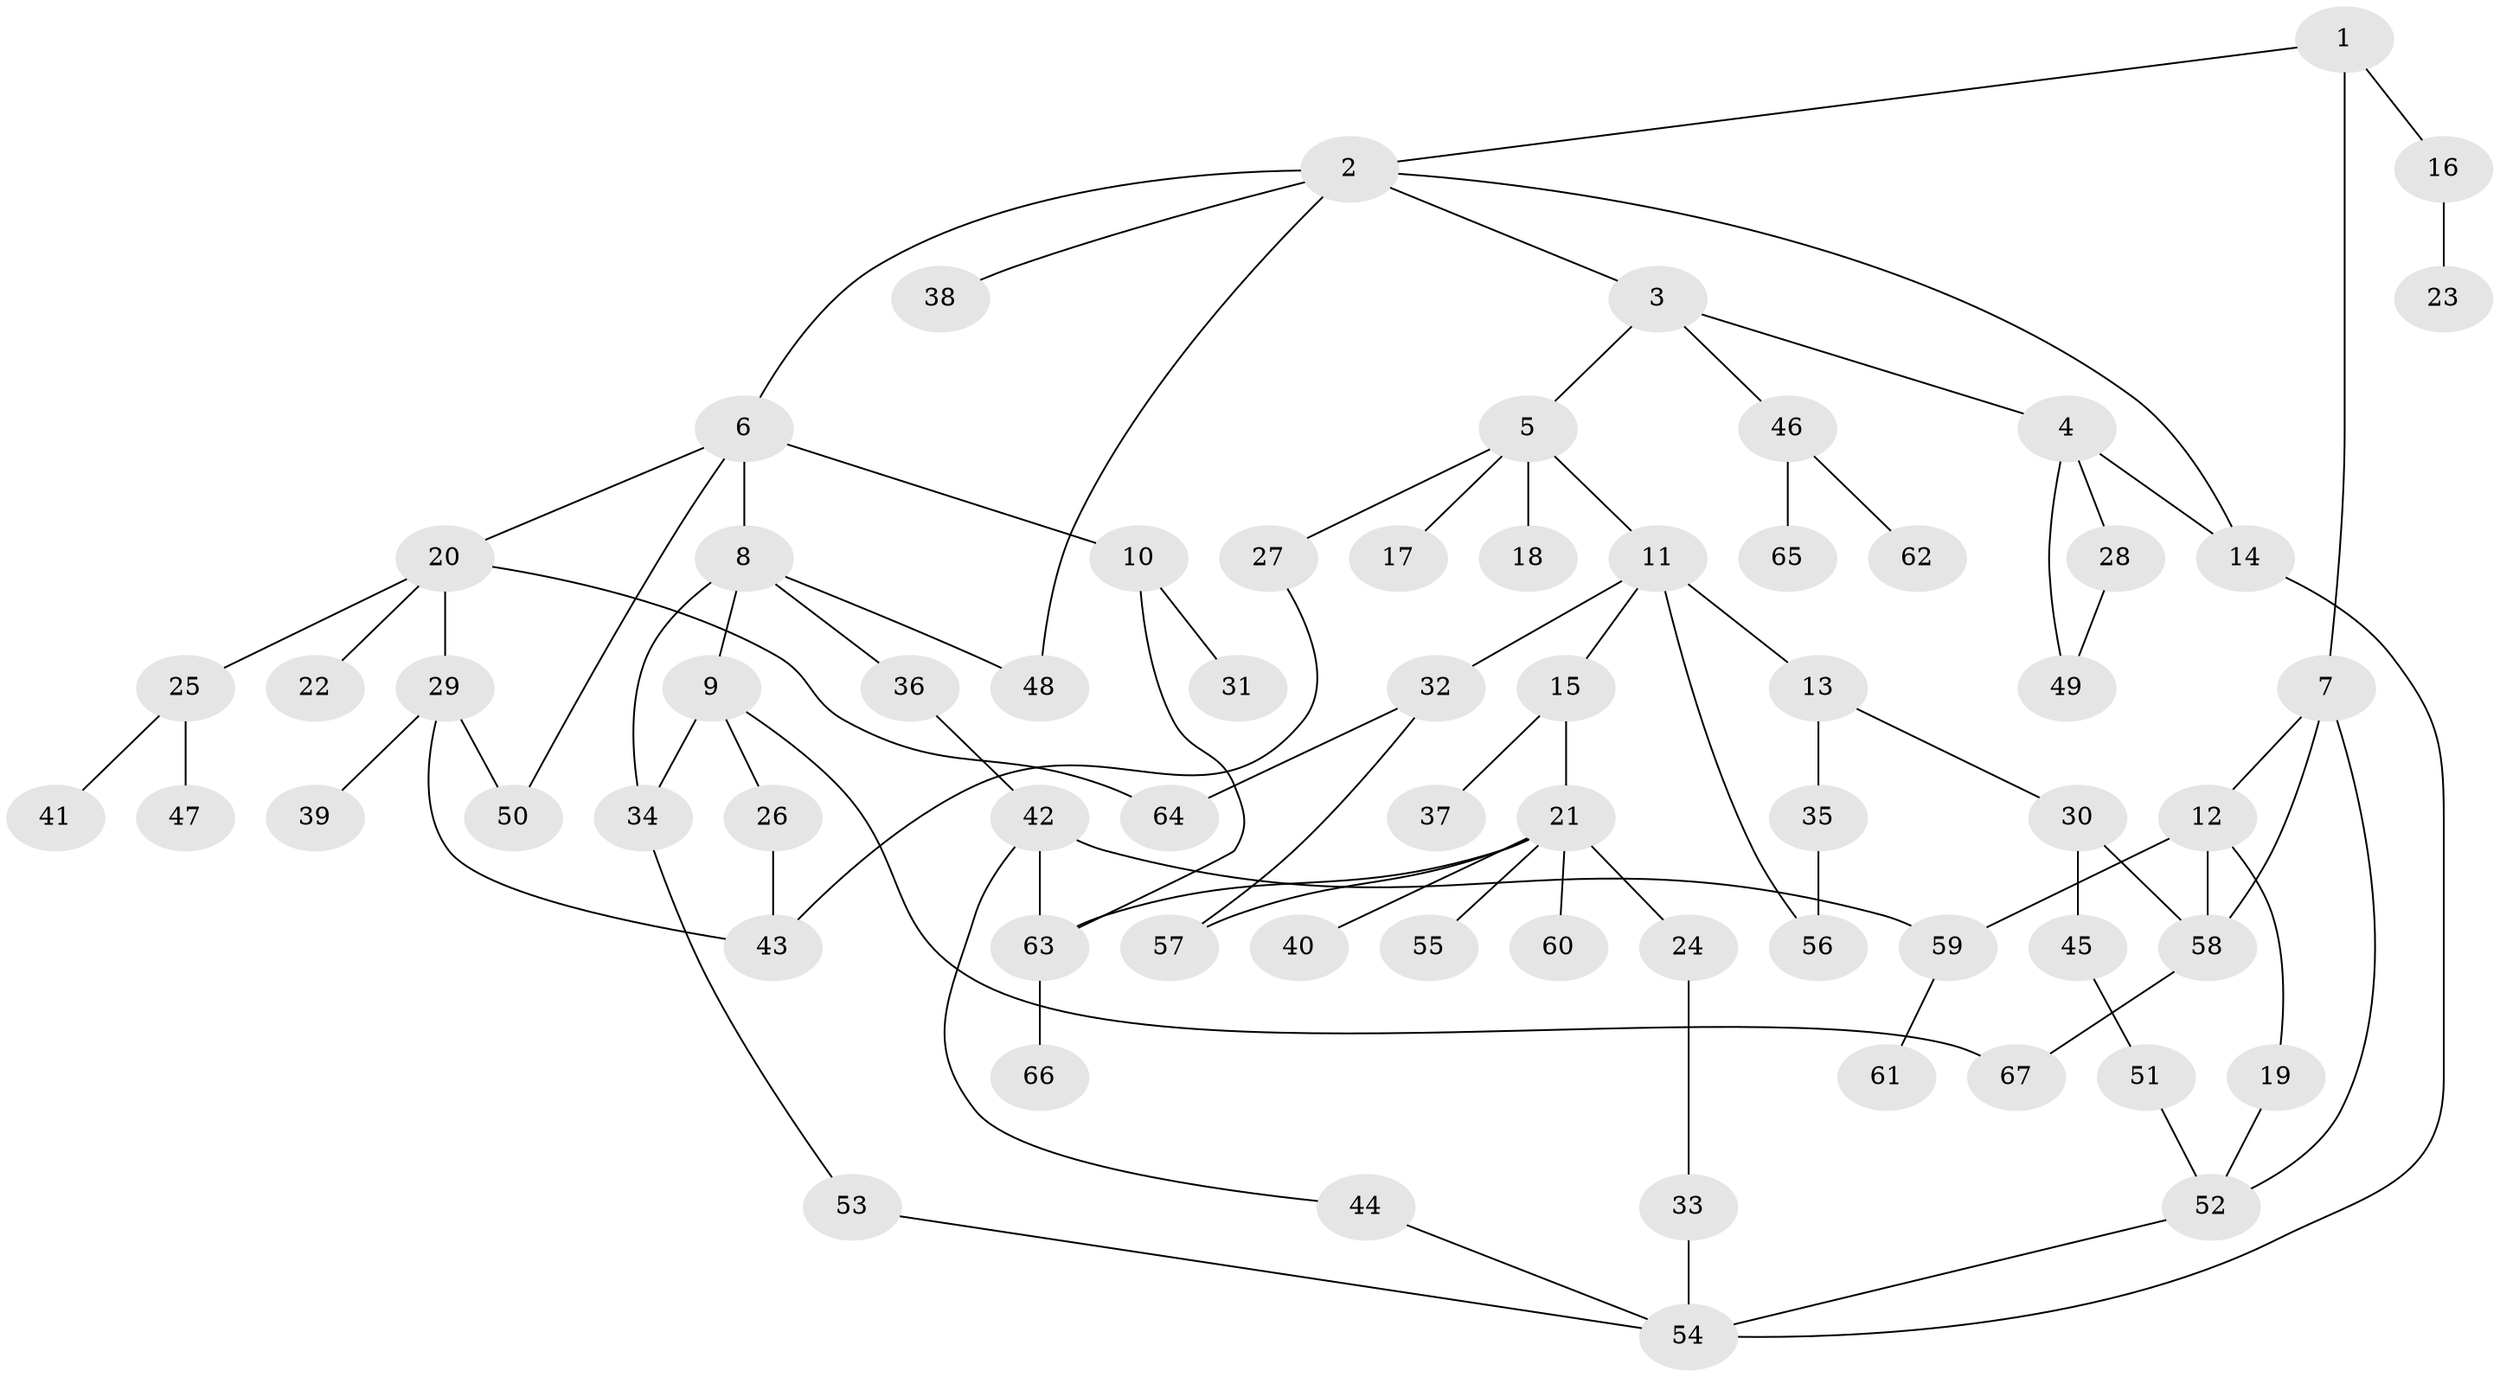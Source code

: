 // Generated by graph-tools (version 1.1) at 2025/42/03/09/25 04:42:12]
// undirected, 67 vertices, 88 edges
graph export_dot {
graph [start="1"]
  node [color=gray90,style=filled];
  1;
  2;
  3;
  4;
  5;
  6;
  7;
  8;
  9;
  10;
  11;
  12;
  13;
  14;
  15;
  16;
  17;
  18;
  19;
  20;
  21;
  22;
  23;
  24;
  25;
  26;
  27;
  28;
  29;
  30;
  31;
  32;
  33;
  34;
  35;
  36;
  37;
  38;
  39;
  40;
  41;
  42;
  43;
  44;
  45;
  46;
  47;
  48;
  49;
  50;
  51;
  52;
  53;
  54;
  55;
  56;
  57;
  58;
  59;
  60;
  61;
  62;
  63;
  64;
  65;
  66;
  67;
  1 -- 2;
  1 -- 7;
  1 -- 16;
  2 -- 3;
  2 -- 6;
  2 -- 14;
  2 -- 38;
  2 -- 48;
  3 -- 4;
  3 -- 5;
  3 -- 46;
  4 -- 28;
  4 -- 49;
  4 -- 14;
  5 -- 11;
  5 -- 17;
  5 -- 18;
  5 -- 27;
  6 -- 8;
  6 -- 10;
  6 -- 20;
  6 -- 50;
  7 -- 12;
  7 -- 52;
  7 -- 58;
  8 -- 9;
  8 -- 34;
  8 -- 36;
  8 -- 48;
  9 -- 26;
  9 -- 34;
  9 -- 67;
  10 -- 31;
  10 -- 63;
  11 -- 13;
  11 -- 15;
  11 -- 32;
  11 -- 56;
  12 -- 19;
  12 -- 58;
  12 -- 59;
  13 -- 30;
  13 -- 35;
  14 -- 54;
  15 -- 21;
  15 -- 37;
  16 -- 23;
  19 -- 52;
  20 -- 22;
  20 -- 25;
  20 -- 29;
  20 -- 64;
  21 -- 24;
  21 -- 40;
  21 -- 55;
  21 -- 60;
  21 -- 63;
  21 -- 57;
  24 -- 33;
  25 -- 41;
  25 -- 47;
  26 -- 43;
  27 -- 43;
  28 -- 49;
  29 -- 39;
  29 -- 50;
  29 -- 43;
  30 -- 45;
  30 -- 58;
  32 -- 57;
  32 -- 64;
  33 -- 54;
  34 -- 53;
  35 -- 56;
  36 -- 42;
  42 -- 44;
  42 -- 63;
  42 -- 59;
  44 -- 54;
  45 -- 51;
  46 -- 62;
  46 -- 65;
  51 -- 52;
  52 -- 54;
  53 -- 54;
  58 -- 67;
  59 -- 61;
  63 -- 66;
}

